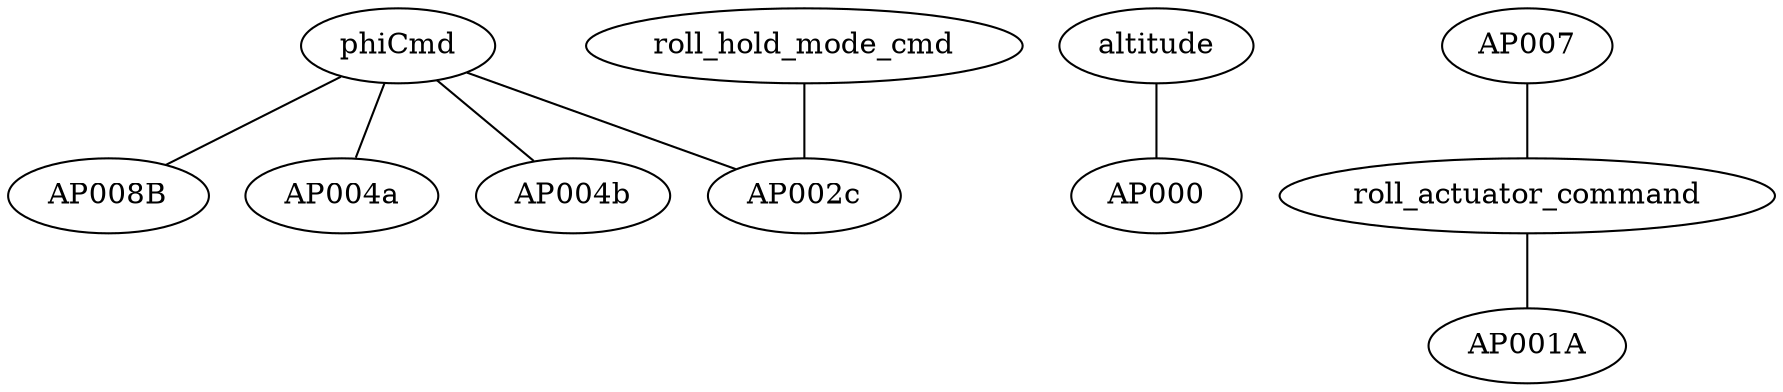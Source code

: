 strict graph "" {
	phiCmd -- AP008B;
	phiCmd -- AP004a;
	phiCmd -- AP004b;
	phiCmd -- AP002c;
	altitude -- AP000;
	AP007 -- roll_actuator_command;
	roll_actuator_command -- AP001A;
	roll_hold_mode_cmd -- AP002c;
}

